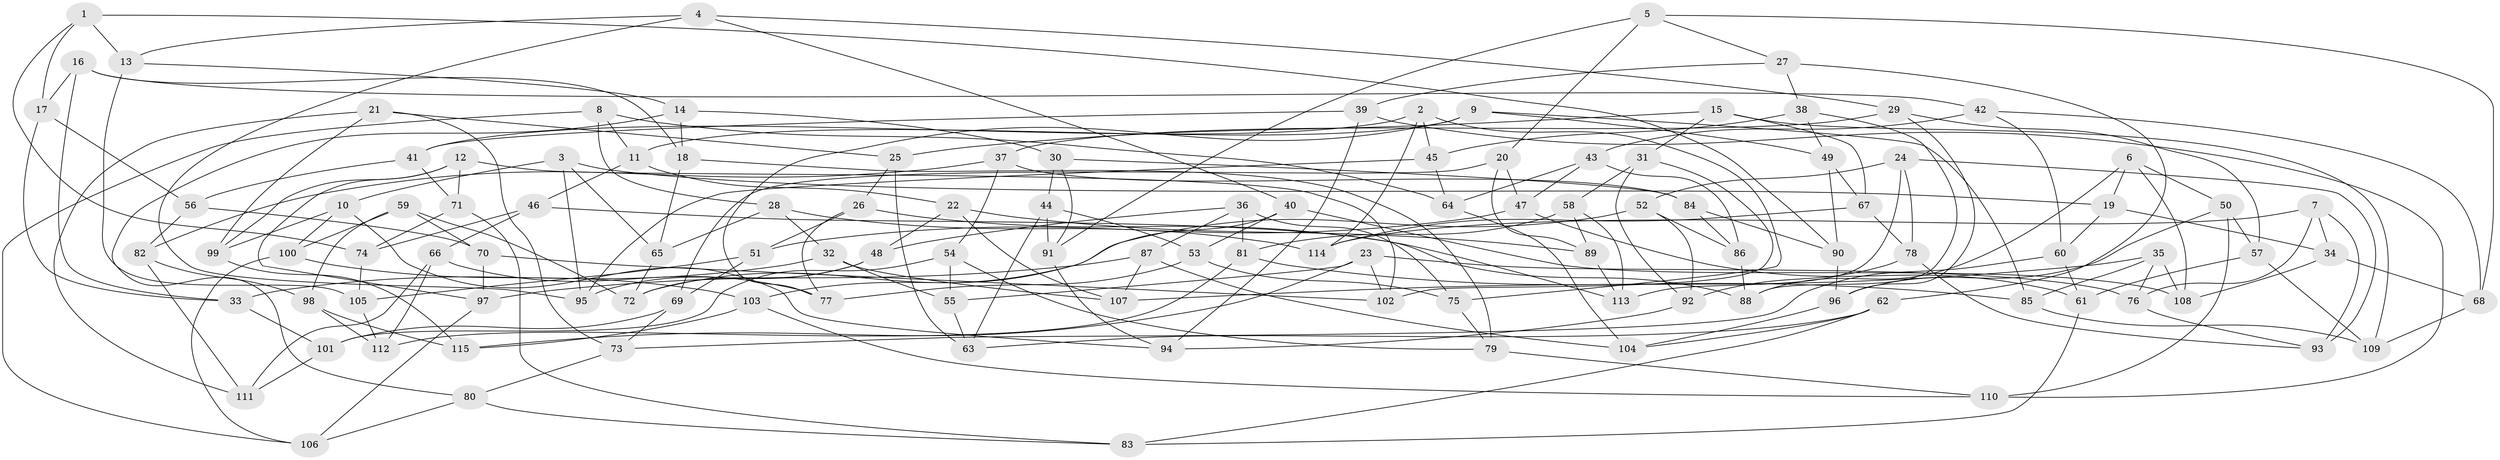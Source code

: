 // Generated by graph-tools (version 1.1) at 2025/16/03/09/25 04:16:41]
// undirected, 115 vertices, 230 edges
graph export_dot {
graph [start="1"]
  node [color=gray90,style=filled];
  1;
  2;
  3;
  4;
  5;
  6;
  7;
  8;
  9;
  10;
  11;
  12;
  13;
  14;
  15;
  16;
  17;
  18;
  19;
  20;
  21;
  22;
  23;
  24;
  25;
  26;
  27;
  28;
  29;
  30;
  31;
  32;
  33;
  34;
  35;
  36;
  37;
  38;
  39;
  40;
  41;
  42;
  43;
  44;
  45;
  46;
  47;
  48;
  49;
  50;
  51;
  52;
  53;
  54;
  55;
  56;
  57;
  58;
  59;
  60;
  61;
  62;
  63;
  64;
  65;
  66;
  67;
  68;
  69;
  70;
  71;
  72;
  73;
  74;
  75;
  76;
  77;
  78;
  79;
  80;
  81;
  82;
  83;
  84;
  85;
  86;
  87;
  88;
  89;
  90;
  91;
  92;
  93;
  94;
  95;
  96;
  97;
  98;
  99;
  100;
  101;
  102;
  103;
  104;
  105;
  106;
  107;
  108;
  109;
  110;
  111;
  112;
  113;
  114;
  115;
  1 -- 17;
  1 -- 13;
  1 -- 90;
  1 -- 74;
  2 -- 114;
  2 -- 75;
  2 -- 41;
  2 -- 45;
  3 -- 65;
  3 -- 10;
  3 -- 95;
  3 -- 19;
  4 -- 95;
  4 -- 13;
  4 -- 29;
  4 -- 40;
  5 -- 20;
  5 -- 68;
  5 -- 27;
  5 -- 91;
  6 -- 19;
  6 -- 108;
  6 -- 50;
  6 -- 88;
  7 -- 34;
  7 -- 76;
  7 -- 114;
  7 -- 93;
  8 -- 28;
  8 -- 64;
  8 -- 106;
  8 -- 11;
  9 -- 49;
  9 -- 77;
  9 -- 85;
  9 -- 11;
  10 -- 94;
  10 -- 100;
  10 -- 99;
  11 -- 22;
  11 -- 46;
  12 -- 97;
  12 -- 71;
  12 -- 102;
  12 -- 99;
  13 -- 14;
  13 -- 105;
  14 -- 30;
  14 -- 80;
  14 -- 18;
  15 -- 67;
  15 -- 25;
  15 -- 109;
  15 -- 31;
  16 -- 42;
  16 -- 17;
  16 -- 18;
  16 -- 33;
  17 -- 56;
  17 -- 33;
  18 -- 79;
  18 -- 65;
  19 -- 60;
  19 -- 34;
  20 -- 69;
  20 -- 89;
  20 -- 47;
  21 -- 111;
  21 -- 73;
  21 -- 25;
  21 -- 99;
  22 -- 107;
  22 -- 89;
  22 -- 48;
  23 -- 55;
  23 -- 76;
  23 -- 115;
  23 -- 102;
  24 -- 113;
  24 -- 78;
  24 -- 52;
  24 -- 93;
  25 -- 26;
  25 -- 63;
  26 -- 113;
  26 -- 77;
  26 -- 51;
  27 -- 38;
  27 -- 62;
  27 -- 39;
  28 -- 65;
  28 -- 114;
  28 -- 32;
  29 -- 57;
  29 -- 96;
  29 -- 37;
  30 -- 91;
  30 -- 84;
  30 -- 44;
  31 -- 102;
  31 -- 58;
  31 -- 92;
  32 -- 55;
  32 -- 107;
  32 -- 33;
  33 -- 101;
  34 -- 68;
  34 -- 108;
  35 -- 85;
  35 -- 76;
  35 -- 107;
  35 -- 108;
  36 -- 75;
  36 -- 87;
  36 -- 48;
  36 -- 81;
  37 -- 82;
  37 -- 54;
  37 -- 84;
  38 -- 49;
  38 -- 88;
  38 -- 45;
  39 -- 110;
  39 -- 94;
  39 -- 41;
  40 -- 108;
  40 -- 53;
  40 -- 103;
  41 -- 56;
  41 -- 71;
  42 -- 43;
  42 -- 60;
  42 -- 68;
  43 -- 64;
  43 -- 47;
  43 -- 86;
  44 -- 53;
  44 -- 63;
  44 -- 91;
  45 -- 64;
  45 -- 95;
  46 -- 66;
  46 -- 88;
  46 -- 74;
  47 -- 51;
  47 -- 61;
  48 -- 95;
  48 -- 72;
  49 -- 90;
  49 -- 67;
  50 -- 57;
  50 -- 96;
  50 -- 110;
  51 -- 69;
  51 -- 105;
  52 -- 72;
  52 -- 86;
  52 -- 92;
  53 -- 77;
  53 -- 75;
  54 -- 79;
  54 -- 101;
  54 -- 55;
  55 -- 63;
  56 -- 82;
  56 -- 70;
  57 -- 109;
  57 -- 61;
  58 -- 81;
  58 -- 89;
  58 -- 113;
  59 -- 98;
  59 -- 70;
  59 -- 100;
  59 -- 72;
  60 -- 61;
  60 -- 73;
  61 -- 83;
  62 -- 83;
  62 -- 63;
  62 -- 104;
  64 -- 104;
  65 -- 72;
  66 -- 111;
  66 -- 77;
  66 -- 112;
  67 -- 114;
  67 -- 78;
  68 -- 109;
  69 -- 101;
  69 -- 73;
  70 -- 97;
  70 -- 102;
  71 -- 83;
  71 -- 74;
  73 -- 80;
  74 -- 105;
  75 -- 79;
  76 -- 93;
  78 -- 92;
  78 -- 93;
  79 -- 110;
  80 -- 83;
  80 -- 106;
  81 -- 112;
  81 -- 85;
  82 -- 98;
  82 -- 111;
  84 -- 90;
  84 -- 86;
  85 -- 109;
  86 -- 88;
  87 -- 97;
  87 -- 104;
  87 -- 107;
  89 -- 113;
  90 -- 96;
  91 -- 94;
  92 -- 94;
  96 -- 104;
  97 -- 106;
  98 -- 112;
  98 -- 115;
  99 -- 115;
  100 -- 106;
  100 -- 103;
  101 -- 111;
  103 -- 110;
  103 -- 115;
  105 -- 112;
}

